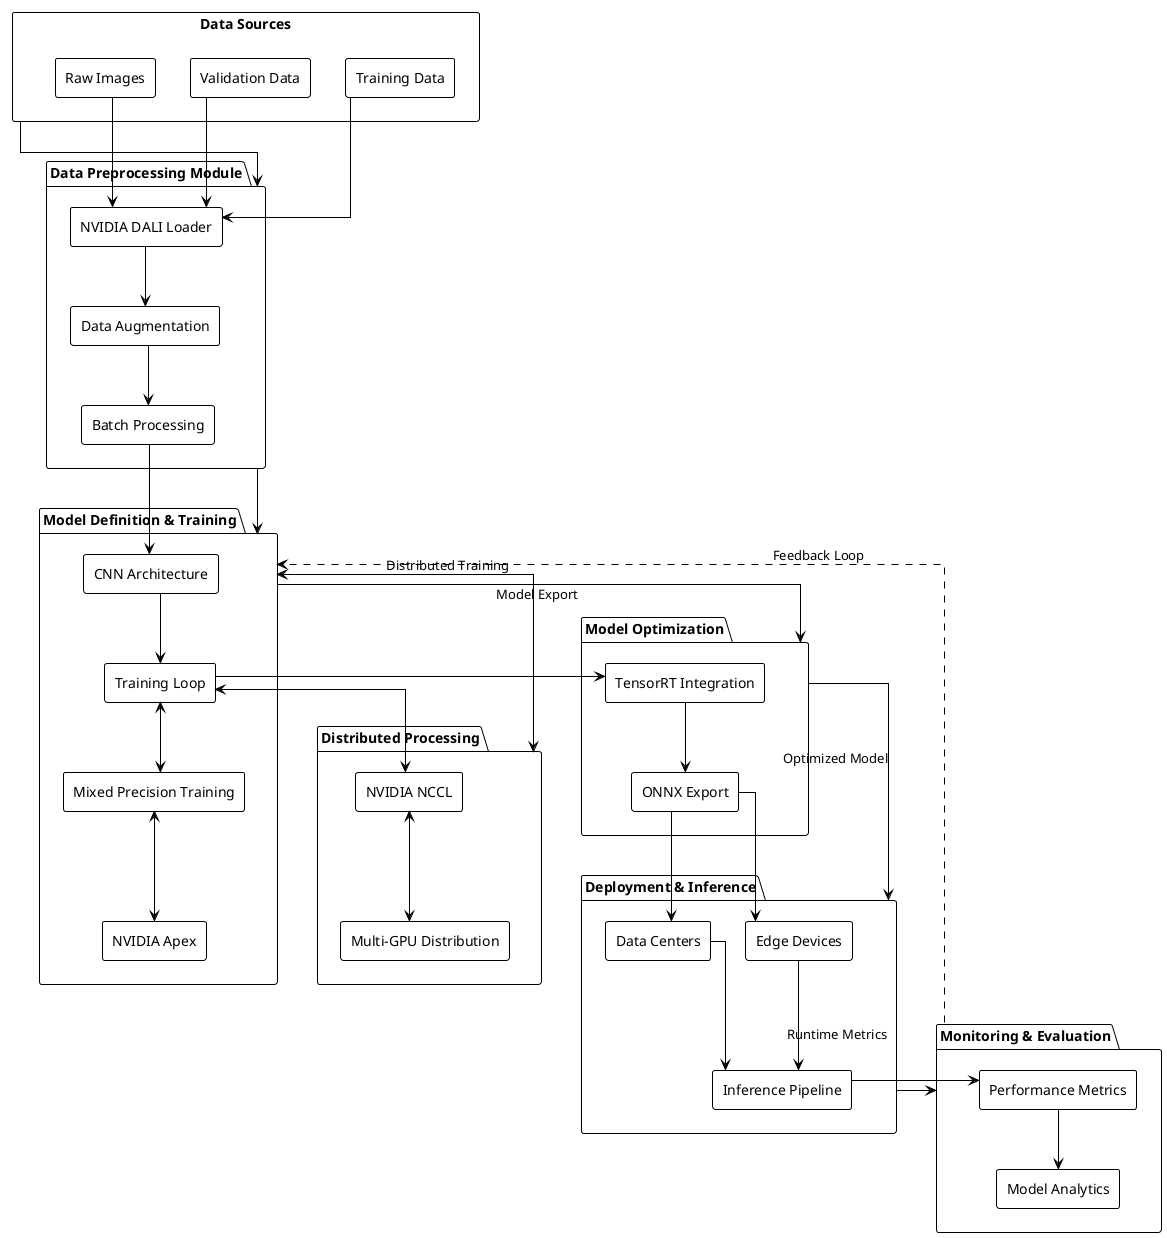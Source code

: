 @startuml NVIDIA NIM Processing Pipeline
!theme plain
skinparam backgroundColor transparent
skinparam componentStyle rectangle
skinparam linetype ortho

top to bottom direction

rectangle "Data Sources" as DS {
    [Raw Images] as RI
    [Training Data] as TD
    [Validation Data] as VD
}

package "Data Preprocessing Module" as DPM {
    [NVIDIA DALI Loader] as NDL
    [Data Augmentation] as DA
    [Batch Processing] as BP
}

package "Model Definition & Training" as MDT {
    [CNN Architecture] as CNN
    [Training Loop] as TL
    [Mixed Precision Training] as MPT
    [NVIDIA Apex] as NA
}

package "Distributed Processing" as DP {
    [NVIDIA NCCL] as NC
    [Multi-GPU Distribution] as MGD
}

package "Model Optimization" as MO {
    [TensorRT Integration] as TRT
    [ONNX Export] as OE
}

package "Deployment & Inference" as DI {
    [Edge Devices] as ED
    [Data Centers] as DC
    [Inference Pipeline] as IP
}

package "Monitoring & Evaluation" as ME {
    [Performance Metrics] as PM
    [Model Analytics] as MA
}

' Data flow connections
DS --> DPM
DPM --> MDT
MDT <--> DP : Distributed Training
MDT --> MO : Model Export
MO --> DI : Optimized Model
DI --> ME : Runtime Metrics
ME ..> MDT : Feedback Loop

' Detailed connections
RI --> NDL
TD --> NDL
VD --> NDL
NDL --> DA
DA --> BP
BP --> CNN
CNN --> TL
TL <--> MPT
MPT <--> NA
TL <--> NC
NC <--> MGD
TL --> TRT
TRT --> OE
OE --> ED
OE --> DC
ED --> IP
DC --> IP
IP --> PM
PM --> MA

@enduml
